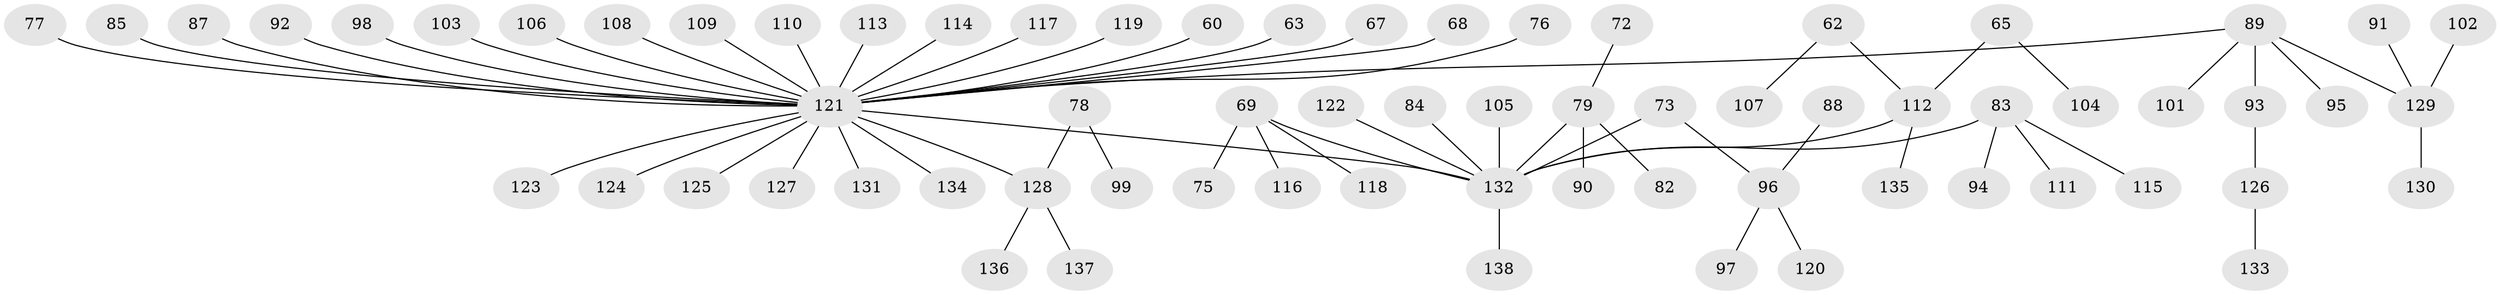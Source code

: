 // original degree distribution, {7: 0.021739130434782608, 6: 0.014492753623188406, 4: 0.050724637681159424, 2: 0.18115942028985507, 5: 0.057971014492753624, 3: 0.10869565217391304, 1: 0.5652173913043478}
// Generated by graph-tools (version 1.1) at 2025/53/03/09/25 04:53:58]
// undirected, 69 vertices, 68 edges
graph export_dot {
graph [start="1"]
  node [color=gray90,style=filled];
  60;
  62;
  63;
  65;
  67;
  68;
  69 [super="+50"];
  72;
  73 [super="+30"];
  75;
  76;
  77;
  78;
  79 [super="+44+40+43+59"];
  82;
  83 [super="+33+36+37+58+66"];
  84;
  85;
  87;
  88;
  89 [super="+12"];
  90;
  91;
  92;
  93;
  94;
  95;
  96 [super="+70"];
  97;
  98;
  99;
  101;
  102;
  103;
  104;
  105;
  106;
  107;
  108;
  109;
  110;
  111;
  112 [super="+46"];
  113;
  114;
  115;
  116;
  117;
  118;
  119;
  120;
  121 [super="+56+53+29+49+51+71+100+80+86+20+81+38+41+47+57"];
  122;
  123;
  124;
  125;
  126;
  127;
  128 [super="+34"];
  129 [super="+42"];
  130;
  131;
  132 [super="+8+19+55+10"];
  133;
  134;
  135;
  136 [super="+52"];
  137;
  138;
  60 -- 121;
  62 -- 107;
  62 -- 112;
  63 -- 121;
  65 -- 104;
  65 -- 112;
  67 -- 121;
  68 -- 121;
  69 -- 132;
  69 -- 116;
  69 -- 118;
  69 -- 75;
  72 -- 79;
  73 -- 132;
  73 -- 96;
  76 -- 121;
  77 -- 121;
  78 -- 99;
  78 -- 128;
  79 -- 90;
  79 -- 82;
  79 -- 132;
  83 -- 115;
  83 -- 132;
  83 -- 111;
  83 -- 94;
  84 -- 132;
  85 -- 121;
  87 -- 121;
  88 -- 96;
  89 -- 93;
  89 -- 101;
  89 -- 95;
  89 -- 129;
  89 -- 121;
  91 -- 129;
  92 -- 121;
  93 -- 126;
  96 -- 97;
  96 -- 120;
  98 -- 121;
  102 -- 129;
  103 -- 121;
  105 -- 132;
  106 -- 121;
  108 -- 121;
  109 -- 121;
  110 -- 121;
  112 -- 132;
  112 -- 135;
  113 -- 121;
  114 -- 121;
  117 -- 121;
  119 -- 121;
  121 -- 125;
  121 -- 127;
  121 -- 128;
  121 -- 131;
  121 -- 132;
  121 -- 134;
  121 -- 124;
  121 -- 123;
  122 -- 132;
  126 -- 133;
  128 -- 137;
  128 -- 136;
  129 -- 130;
  132 -- 138;
}

